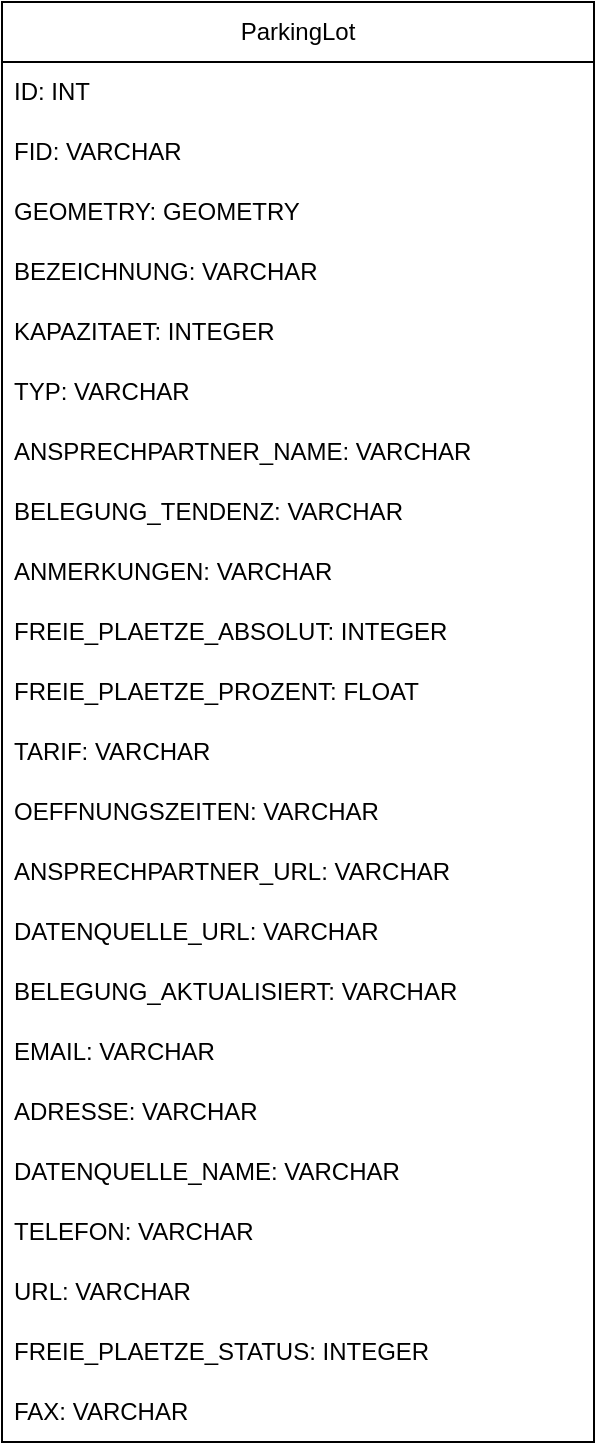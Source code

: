 <mxfile version="25.0.3">
  <diagram name="Page-1" id="j58UOS0ZNg7UJjVvFhl4">
    <mxGraphModel dx="1420" dy="808" grid="1" gridSize="10" guides="1" tooltips="1" connect="1" arrows="1" fold="1" page="1" pageScale="1" pageWidth="850" pageHeight="1100" math="0" shadow="0">
      <root>
        <mxCell id="0" />
        <mxCell id="1" parent="0" />
        <mxCell id="WsyISZbgLVUZe-RSWzhI-1" value="ParkingLot" style="swimlane;fontStyle=0;childLayout=stackLayout;horizontal=1;startSize=30;horizontalStack=0;resizeParent=1;resizeParentMax=0;resizeLast=0;collapsible=1;marginBottom=0;whiteSpace=wrap;html=1;" parent="1" vertex="1">
          <mxGeometry x="414" y="550" width="296" height="720" as="geometry" />
        </mxCell>
        <mxCell id="WsyISZbgLVUZe-RSWzhI-2" value="ID: INT" style="text;strokeColor=none;fillColor=none;align=left;verticalAlign=middle;spacingLeft=4;spacingRight=4;overflow=hidden;points=[[0,0.5],[1,0.5]];portConstraint=eastwest;rotatable=0;whiteSpace=wrap;html=1;" parent="WsyISZbgLVUZe-RSWzhI-1" vertex="1">
          <mxGeometry y="30" width="296" height="30" as="geometry" />
        </mxCell>
        <mxCell id="WsyISZbgLVUZe-RSWzhI-3" value="FID: VARCHAR" style="text;strokeColor=none;fillColor=none;align=left;verticalAlign=middle;spacingLeft=4;spacingRight=4;overflow=hidden;points=[[0,0.5],[1,0.5]];portConstraint=eastwest;rotatable=0;whiteSpace=wrap;html=1;" parent="WsyISZbgLVUZe-RSWzhI-1" vertex="1">
          <mxGeometry y="60" width="296" height="30" as="geometry" />
        </mxCell>
        <mxCell id="WsyISZbgLVUZe-RSWzhI-4" value="GEOMETRY: GEOMETRY" style="text;strokeColor=none;fillColor=none;align=left;verticalAlign=middle;spacingLeft=4;spacingRight=4;overflow=hidden;points=[[0,0.5],[1,0.5]];portConstraint=eastwest;rotatable=0;whiteSpace=wrap;html=1;" parent="WsyISZbgLVUZe-RSWzhI-1" vertex="1">
          <mxGeometry y="90" width="296" height="30" as="geometry" />
        </mxCell>
        <mxCell id="WsyISZbgLVUZe-RSWzhI-5" value="BEZEICHNUNG: VARCHAR" style="text;strokeColor=none;fillColor=none;align=left;verticalAlign=middle;spacingLeft=4;spacingRight=4;overflow=hidden;points=[[0,0.5],[1,0.5]];portConstraint=eastwest;rotatable=0;whiteSpace=wrap;html=1;" parent="WsyISZbgLVUZe-RSWzhI-1" vertex="1">
          <mxGeometry y="120" width="296" height="30" as="geometry" />
        </mxCell>
        <mxCell id="WsyISZbgLVUZe-RSWzhI-6" value="KAPAZITAET: INTEGER" style="text;strokeColor=none;fillColor=none;align=left;verticalAlign=middle;spacingLeft=4;spacingRight=4;overflow=hidden;points=[[0,0.5],[1,0.5]];portConstraint=eastwest;rotatable=0;whiteSpace=wrap;html=1;" parent="WsyISZbgLVUZe-RSWzhI-1" vertex="1">
          <mxGeometry y="150" width="296" height="30" as="geometry" />
        </mxCell>
        <mxCell id="WsyISZbgLVUZe-RSWzhI-7" value="TYP: VARCHAR" style="text;strokeColor=none;fillColor=none;align=left;verticalAlign=middle;spacingLeft=4;spacingRight=4;overflow=hidden;points=[[0,0.5],[1,0.5]];portConstraint=eastwest;rotatable=0;whiteSpace=wrap;html=1;" parent="WsyISZbgLVUZe-RSWzhI-1" vertex="1">
          <mxGeometry y="180" width="296" height="30" as="geometry" />
        </mxCell>
        <mxCell id="WsyISZbgLVUZe-RSWzhI-8" value="ANSPRECHPARTNER_NAME: VARCHAR" style="text;strokeColor=none;fillColor=none;align=left;verticalAlign=middle;spacingLeft=4;spacingRight=4;overflow=hidden;points=[[0,0.5],[1,0.5]];portConstraint=eastwest;rotatable=0;whiteSpace=wrap;html=1;" parent="WsyISZbgLVUZe-RSWzhI-1" vertex="1">
          <mxGeometry y="210" width="296" height="30" as="geometry" />
        </mxCell>
        <mxCell id="WsyISZbgLVUZe-RSWzhI-9" value="BELEGUNG_TENDENZ: VARCHAR" style="text;strokeColor=none;fillColor=none;align=left;verticalAlign=middle;spacingLeft=4;spacingRight=4;overflow=hidden;points=[[0,0.5],[1,0.5]];portConstraint=eastwest;rotatable=0;whiteSpace=wrap;html=1;" parent="WsyISZbgLVUZe-RSWzhI-1" vertex="1">
          <mxGeometry y="240" width="296" height="30" as="geometry" />
        </mxCell>
        <mxCell id="WsyISZbgLVUZe-RSWzhI-10" value="ANMERKUNGEN: VARCHAR" style="text;strokeColor=none;fillColor=none;align=left;verticalAlign=middle;spacingLeft=4;spacingRight=4;overflow=hidden;points=[[0,0.5],[1,0.5]];portConstraint=eastwest;rotatable=0;whiteSpace=wrap;html=1;" parent="WsyISZbgLVUZe-RSWzhI-1" vertex="1">
          <mxGeometry y="270" width="296" height="30" as="geometry" />
        </mxCell>
        <mxCell id="WsyISZbgLVUZe-RSWzhI-11" value="FREIE_PLAETZE_ABSOLUT: INTEGER" style="text;strokeColor=none;fillColor=none;align=left;verticalAlign=middle;spacingLeft=4;spacingRight=4;overflow=hidden;points=[[0,0.5],[1,0.5]];portConstraint=eastwest;rotatable=0;whiteSpace=wrap;html=1;" parent="WsyISZbgLVUZe-RSWzhI-1" vertex="1">
          <mxGeometry y="300" width="296" height="30" as="geometry" />
        </mxCell>
        <mxCell id="WsyISZbgLVUZe-RSWzhI-24" value="FREIE_PLAETZE_PROZENT: FLOAT" style="text;strokeColor=none;fillColor=none;align=left;verticalAlign=middle;spacingLeft=4;spacingRight=4;overflow=hidden;points=[[0,0.5],[1,0.5]];portConstraint=eastwest;rotatable=0;whiteSpace=wrap;html=1;" parent="WsyISZbgLVUZe-RSWzhI-1" vertex="1">
          <mxGeometry y="330" width="296" height="30" as="geometry" />
        </mxCell>
        <mxCell id="WsyISZbgLVUZe-RSWzhI-12" value="TARIF: VARCHAR" style="text;strokeColor=none;fillColor=none;align=left;verticalAlign=middle;spacingLeft=4;spacingRight=4;overflow=hidden;points=[[0,0.5],[1,0.5]];portConstraint=eastwest;rotatable=0;whiteSpace=wrap;html=1;" parent="WsyISZbgLVUZe-RSWzhI-1" vertex="1">
          <mxGeometry y="360" width="296" height="30" as="geometry" />
        </mxCell>
        <mxCell id="WsyISZbgLVUZe-RSWzhI-13" value="OEFFNUNGSZEITEN: VARCHAR" style="text;strokeColor=none;fillColor=none;align=left;verticalAlign=middle;spacingLeft=4;spacingRight=4;overflow=hidden;points=[[0,0.5],[1,0.5]];portConstraint=eastwest;rotatable=0;whiteSpace=wrap;html=1;" parent="WsyISZbgLVUZe-RSWzhI-1" vertex="1">
          <mxGeometry y="390" width="296" height="30" as="geometry" />
        </mxCell>
        <mxCell id="WsyISZbgLVUZe-RSWzhI-14" value="ANSPRECHPARTNER_URL: VARCHAR" style="text;strokeColor=none;fillColor=none;align=left;verticalAlign=middle;spacingLeft=4;spacingRight=4;overflow=hidden;points=[[0,0.5],[1,0.5]];portConstraint=eastwest;rotatable=0;whiteSpace=wrap;html=1;" parent="WsyISZbgLVUZe-RSWzhI-1" vertex="1">
          <mxGeometry y="420" width="296" height="30" as="geometry" />
        </mxCell>
        <mxCell id="WsyISZbgLVUZe-RSWzhI-15" value="DATENQUELLE_URL: VARCHAR" style="text;strokeColor=none;fillColor=none;align=left;verticalAlign=middle;spacingLeft=4;spacingRight=4;overflow=hidden;points=[[0,0.5],[1,0.5]];portConstraint=eastwest;rotatable=0;whiteSpace=wrap;html=1;" parent="WsyISZbgLVUZe-RSWzhI-1" vertex="1">
          <mxGeometry y="450" width="296" height="30" as="geometry" />
        </mxCell>
        <mxCell id="WsyISZbgLVUZe-RSWzhI-16" value="BELEGUNG_AKTUALISIERT: VARCHAR" style="text;strokeColor=none;fillColor=none;align=left;verticalAlign=middle;spacingLeft=4;spacingRight=4;overflow=hidden;points=[[0,0.5],[1,0.5]];portConstraint=eastwest;rotatable=0;whiteSpace=wrap;html=1;" parent="WsyISZbgLVUZe-RSWzhI-1" vertex="1">
          <mxGeometry y="480" width="296" height="30" as="geometry" />
        </mxCell>
        <mxCell id="WsyISZbgLVUZe-RSWzhI-17" value="EMAIL: VARCHAR" style="text;strokeColor=none;fillColor=none;align=left;verticalAlign=middle;spacingLeft=4;spacingRight=4;overflow=hidden;points=[[0,0.5],[1,0.5]];portConstraint=eastwest;rotatable=0;whiteSpace=wrap;html=1;" parent="WsyISZbgLVUZe-RSWzhI-1" vertex="1">
          <mxGeometry y="510" width="296" height="30" as="geometry" />
        </mxCell>
        <mxCell id="WsyISZbgLVUZe-RSWzhI-18" value="ADRESSE: VARCHAR" style="text;strokeColor=none;fillColor=none;align=left;verticalAlign=middle;spacingLeft=4;spacingRight=4;overflow=hidden;points=[[0,0.5],[1,0.5]];portConstraint=eastwest;rotatable=0;whiteSpace=wrap;html=1;" parent="WsyISZbgLVUZe-RSWzhI-1" vertex="1">
          <mxGeometry y="540" width="296" height="30" as="geometry" />
        </mxCell>
        <mxCell id="WsyISZbgLVUZe-RSWzhI-19" value="DATENQUELLE_NAME: VARCHAR" style="text;strokeColor=none;fillColor=none;align=left;verticalAlign=middle;spacingLeft=4;spacingRight=4;overflow=hidden;points=[[0,0.5],[1,0.5]];portConstraint=eastwest;rotatable=0;whiteSpace=wrap;html=1;" parent="WsyISZbgLVUZe-RSWzhI-1" vertex="1">
          <mxGeometry y="570" width="296" height="30" as="geometry" />
        </mxCell>
        <mxCell id="WsyISZbgLVUZe-RSWzhI-20" value="TELEFON: VARCHAR" style="text;strokeColor=none;fillColor=none;align=left;verticalAlign=middle;spacingLeft=4;spacingRight=4;overflow=hidden;points=[[0,0.5],[1,0.5]];portConstraint=eastwest;rotatable=0;whiteSpace=wrap;html=1;" parent="WsyISZbgLVUZe-RSWzhI-1" vertex="1">
          <mxGeometry y="600" width="296" height="30" as="geometry" />
        </mxCell>
        <mxCell id="WsyISZbgLVUZe-RSWzhI-21" value="URL: VARCHAR" style="text;strokeColor=none;fillColor=none;align=left;verticalAlign=middle;spacingLeft=4;spacingRight=4;overflow=hidden;points=[[0,0.5],[1,0.5]];portConstraint=eastwest;rotatable=0;whiteSpace=wrap;html=1;" parent="WsyISZbgLVUZe-RSWzhI-1" vertex="1">
          <mxGeometry y="630" width="296" height="30" as="geometry" />
        </mxCell>
        <mxCell id="WsyISZbgLVUZe-RSWzhI-22" value="FREIE_PLAETZE_STATUS: INTEGER" style="text;strokeColor=none;fillColor=none;align=left;verticalAlign=middle;spacingLeft=4;spacingRight=4;overflow=hidden;points=[[0,0.5],[1,0.5]];portConstraint=eastwest;rotatable=0;whiteSpace=wrap;html=1;" parent="WsyISZbgLVUZe-RSWzhI-1" vertex="1">
          <mxGeometry y="660" width="296" height="30" as="geometry" />
        </mxCell>
        <mxCell id="WsyISZbgLVUZe-RSWzhI-23" value="FAX: VARCHAR" style="text;strokeColor=none;fillColor=none;align=left;verticalAlign=middle;spacingLeft=4;spacingRight=4;overflow=hidden;points=[[0,0.5],[1,0.5]];portConstraint=eastwest;rotatable=0;whiteSpace=wrap;html=1;" parent="WsyISZbgLVUZe-RSWzhI-1" vertex="1">
          <mxGeometry y="690" width="296" height="30" as="geometry" />
        </mxCell>
      </root>
    </mxGraphModel>
  </diagram>
</mxfile>
